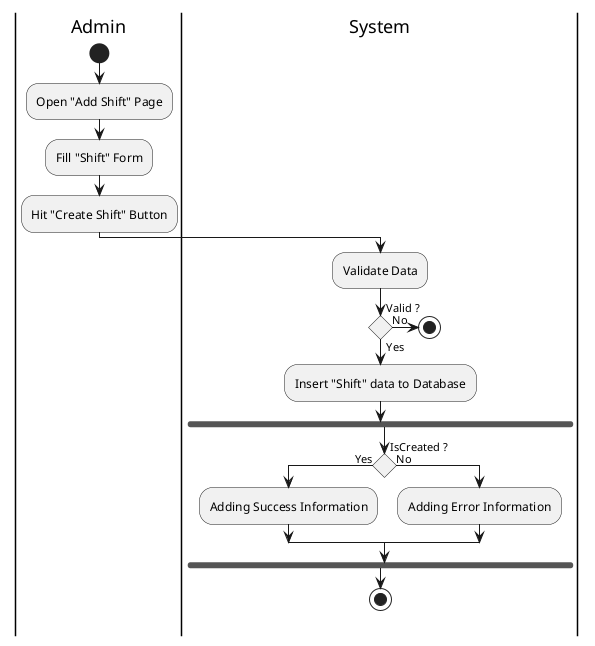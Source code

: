 @startuml CreateShift

skinparam ConditionEndStyle hline
skinparam conditionStyle diamond
skinparam Monochrome true
skinparam Shadowing false

|Admin|
start
:Open "Add Shift" Page;
:Fill "Shift" Form;
:Hit "Create Shift" Button;

|System|
:Validate Data;
if (Valid ?) then (Yes)
    :Insert "Shift" data to Database;
    fork
        if (IsCreated ?) then (Yes)
            :Adding Success Information;
        else (No)
            :Adding Error Information;
        endif
    endfork
    stop
else (No)
    stop
endif
@enduml